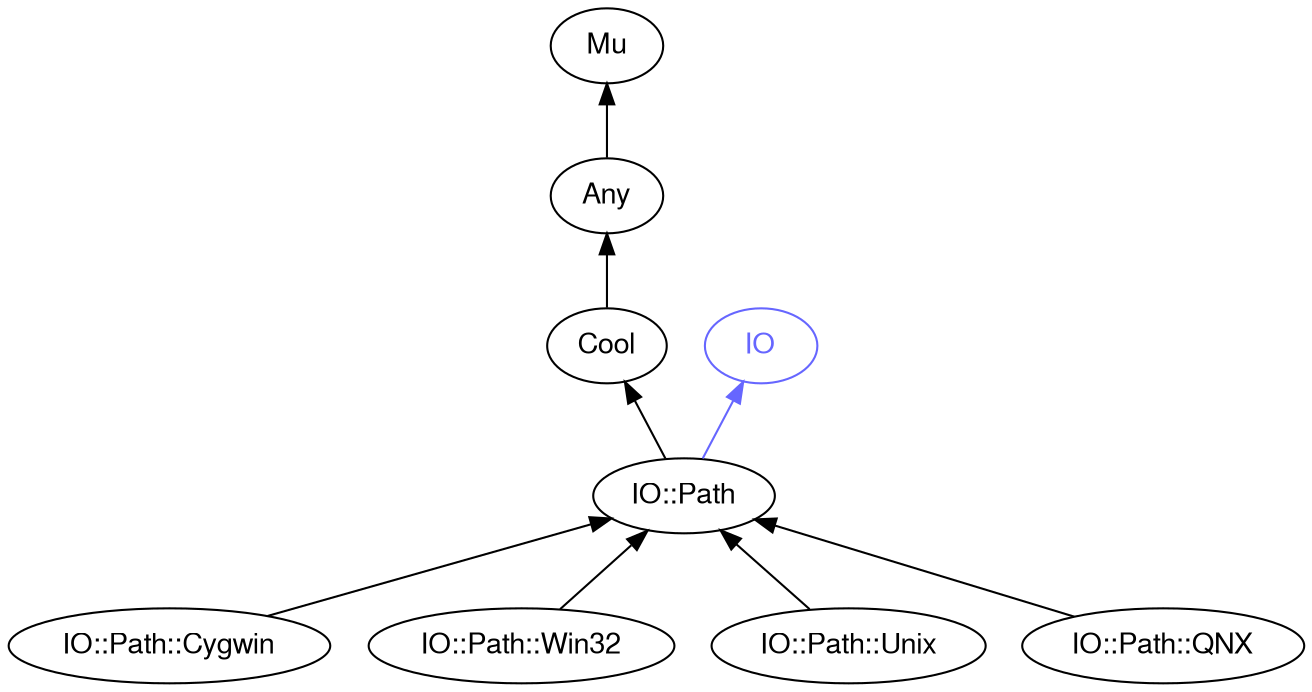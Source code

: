 digraph "perl6-type-graph" {
    rankdir=BT;
    splines=polyline;
    overlap=false; 
    // Types
    "IO::Path" [color="#000000", fontcolor="#000000", href="/type/IO::Path", fontname="FreeSans"];
    "Mu" [color="#000000", fontcolor="#000000", href="/type/Mu", fontname="FreeSans"];
    "Any" [color="#000000", fontcolor="#000000", href="/type/Any", fontname="FreeSans"];
    "Cool" [color="#000000", fontcolor="#000000", href="/type/Cool", fontname="FreeSans"];
    "IO" [color="#6666FF", fontcolor="#6666FF", href="/type/IO", fontname="FreeSans"];
    "IO::Path::Cygwin" [color="#000000", fontcolor="#000000", href="/type/IO::Path::Cygwin", fontname="FreeSans"];
    "IO::Path::Win32" [color="#000000", fontcolor="#000000", href="/type/IO::Path::Win32", fontname="FreeSans"];
    "IO::Path::Unix" [color="#000000", fontcolor="#000000", href="/type/IO::Path::Unix", fontname="FreeSans"];
    "IO::Path::QNX" [color="#000000", fontcolor="#000000", href="/type/IO::Path::QNX", fontname="FreeSans"];

    // Superclasses
    "IO::Path" -> "Cool" [color="#000000"];
    "Any" -> "Mu" [color="#000000"];
    "Cool" -> "Any" [color="#000000"];
    "IO::Path::Cygwin" -> "IO::Path" [color="#000000"];
    "IO::Path::Win32" -> "IO::Path" [color="#000000"];
    "IO::Path::Unix" -> "IO::Path" [color="#000000"];
    "IO::Path::QNX" -> "IO::Path" [color="#000000"];

    // Roles
    "IO::Path" -> "IO" [color="#6666FF"];
}
